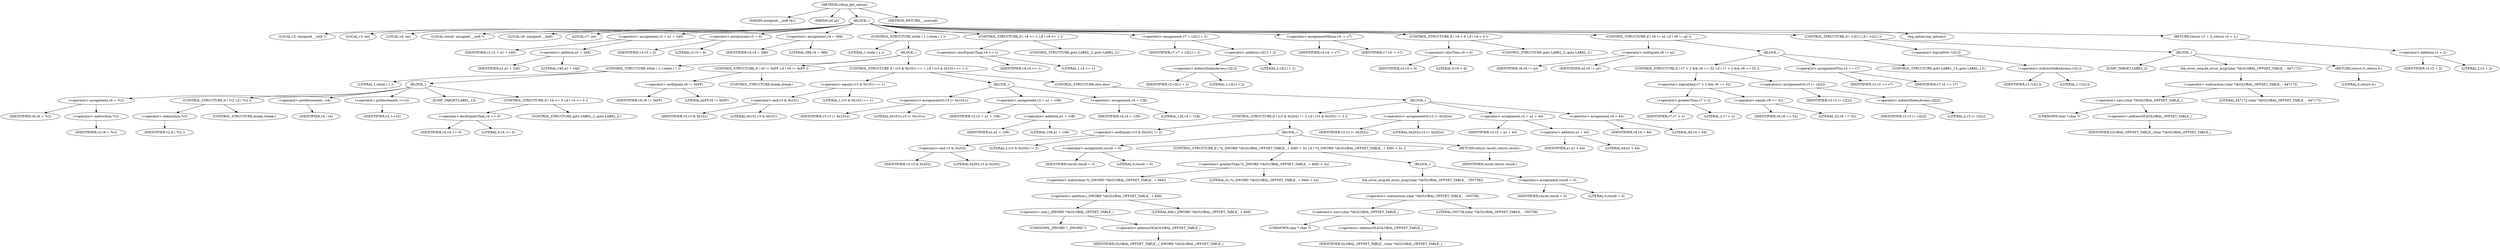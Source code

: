 digraph udhcp_get_option {  
"1000107" [label = "(METHOD,udhcp_get_option)" ]
"1000108" [label = "(PARAM,unsigned __int8 *a1)" ]
"1000109" [label = "(PARAM,int a2)" ]
"1000110" [label = "(BLOCK,,)" ]
"1000111" [label = "(LOCAL,v2: unsigned __int8 *)" ]
"1000112" [label = "(LOCAL,v3: int)" ]
"1000113" [label = "(LOCAL,v4: int)" ]
"1000114" [label = "(LOCAL,result: unsigned __int8 *)" ]
"1000115" [label = "(LOCAL,v6: unsigned __int8)" ]
"1000116" [label = "(LOCAL,v7: int)" ]
"1000117" [label = "(<operator>.assignment,v2 = a1 + 240)" ]
"1000118" [label = "(IDENTIFIER,v2,v2 = a1 + 240)" ]
"1000119" [label = "(<operator>.addition,a1 + 240)" ]
"1000120" [label = "(IDENTIFIER,a1,a1 + 240)" ]
"1000121" [label = "(LITERAL,240,a1 + 240)" ]
"1000122" [label = "(<operator>.assignment,v3 = 0)" ]
"1000123" [label = "(IDENTIFIER,v3,v3 = 0)" ]
"1000124" [label = "(LITERAL,0,v3 = 0)" ]
"1000125" [label = "(<operator>.assignment,v4 = 388)" ]
"1000126" [label = "(IDENTIFIER,v4,v4 = 388)" ]
"1000127" [label = "(LITERAL,388,v4 = 388)" ]
"1000128" [label = "(CONTROL_STRUCTURE,while ( 1 ),while ( 1 ))" ]
"1000129" [label = "(LITERAL,1,while ( 1 ))" ]
"1000130" [label = "(BLOCK,,)" ]
"1000131" [label = "(CONTROL_STRUCTURE,while ( 1 ),while ( 1 ))" ]
"1000132" [label = "(LITERAL,1,while ( 1 ))" ]
"1000133" [label = "(BLOCK,,)" ]
"1000134" [label = "(<operator>.assignment,v6 = *v2)" ]
"1000135" [label = "(IDENTIFIER,v6,v6 = *v2)" ]
"1000136" [label = "(<operator>.indirection,*v2)" ]
"1000137" [label = "(IDENTIFIER,v2,v6 = *v2)" ]
"1000138" [label = "(CONTROL_STRUCTURE,if ( *v2 ),if ( *v2 ))" ]
"1000139" [label = "(<operator>.indirection,*v2)" ]
"1000140" [label = "(IDENTIFIER,v2,if ( *v2 ))" ]
"1000141" [label = "(CONTROL_STRUCTURE,break;,break;)" ]
"1000142" [label = "(<operator>.preDecrement,--v4)" ]
"1000143" [label = "(IDENTIFIER,v4,--v4)" ]
"1000144" [label = "(<operator>.preIncrement,++v2)" ]
"1000145" [label = "(IDENTIFIER,v2,++v2)" ]
"1000146" [label = "(JUMP_TARGET,LABEL_13)" ]
"1000147" [label = "(CONTROL_STRUCTURE,if ( v4 <= 0 ),if ( v4 <= 0 ))" ]
"1000148" [label = "(<operator>.lessEqualsThan,v4 <= 0)" ]
"1000149" [label = "(IDENTIFIER,v4,v4 <= 0)" ]
"1000150" [label = "(LITERAL,0,v4 <= 0)" ]
"1000151" [label = "(CONTROL_STRUCTURE,goto LABEL_2;,goto LABEL_2;)" ]
"1000152" [label = "(CONTROL_STRUCTURE,if ( v6 != 0xFF ),if ( v6 != 0xFF ))" ]
"1000153" [label = "(<operator>.notEquals,v6 != 0xFF)" ]
"1000154" [label = "(IDENTIFIER,v6,v6 != 0xFF)" ]
"1000155" [label = "(LITERAL,0xFF,v6 != 0xFF)" ]
"1000156" [label = "(CONTROL_STRUCTURE,break;,break;)" ]
"1000157" [label = "(CONTROL_STRUCTURE,if ( (v3 & 0x101) == 1 ),if ( (v3 & 0x101) == 1 ))" ]
"1000158" [label = "(<operator>.equals,(v3 & 0x101) == 1)" ]
"1000159" [label = "(<operator>.and,v3 & 0x101)" ]
"1000160" [label = "(IDENTIFIER,v3,v3 & 0x101)" ]
"1000161" [label = "(LITERAL,0x101,v3 & 0x101)" ]
"1000162" [label = "(LITERAL,1,(v3 & 0x101) == 1)" ]
"1000163" [label = "(BLOCK,,)" ]
"1000164" [label = "(<operators>.assignmentOr,v3 |= 0x101u)" ]
"1000165" [label = "(IDENTIFIER,v3,v3 |= 0x101u)" ]
"1000166" [label = "(LITERAL,0x101u,v3 |= 0x101u)" ]
"1000167" [label = "(<operator>.assignment,v2 = a1 + 108)" ]
"1000168" [label = "(IDENTIFIER,v2,v2 = a1 + 108)" ]
"1000169" [label = "(<operator>.addition,a1 + 108)" ]
"1000170" [label = "(IDENTIFIER,a1,a1 + 108)" ]
"1000171" [label = "(LITERAL,108,a1 + 108)" ]
"1000172" [label = "(<operator>.assignment,v4 = 128)" ]
"1000173" [label = "(IDENTIFIER,v4,v4 = 128)" ]
"1000174" [label = "(LITERAL,128,v4 = 128)" ]
"1000175" [label = "(CONTROL_STRUCTURE,else,else)" ]
"1000176" [label = "(BLOCK,,)" ]
"1000177" [label = "(CONTROL_STRUCTURE,if ( (v3 & 0x202) != 2 ),if ( (v3 & 0x202) != 2 ))" ]
"1000178" [label = "(<operator>.notEquals,(v3 & 0x202) != 2)" ]
"1000179" [label = "(<operator>.and,v3 & 0x202)" ]
"1000180" [label = "(IDENTIFIER,v3,v3 & 0x202)" ]
"1000181" [label = "(LITERAL,0x202,v3 & 0x202)" ]
"1000182" [label = "(LITERAL,2,(v3 & 0x202) != 2)" ]
"1000183" [label = "(BLOCK,,)" ]
"1000184" [label = "(<operator>.assignment,result = 0)" ]
"1000185" [label = "(IDENTIFIER,result,result = 0)" ]
"1000186" [label = "(LITERAL,0,result = 0)" ]
"1000187" [label = "(CONTROL_STRUCTURE,if ( *((_DWORD *)&GLOBAL_OFFSET_TABLE_ + 849) > 2u ),if ( *((_DWORD *)&GLOBAL_OFFSET_TABLE_ + 849) > 2u ))" ]
"1000188" [label = "(<operator>.greaterThan,*((_DWORD *)&GLOBAL_OFFSET_TABLE_ + 849) > 2u)" ]
"1000189" [label = "(<operator>.indirection,*((_DWORD *)&GLOBAL_OFFSET_TABLE_ + 849))" ]
"1000190" [label = "(<operator>.addition,(_DWORD *)&GLOBAL_OFFSET_TABLE_ + 849)" ]
"1000191" [label = "(<operator>.cast,(_DWORD *)&GLOBAL_OFFSET_TABLE_)" ]
"1000192" [label = "(UNKNOWN,_DWORD *,_DWORD *)" ]
"1000193" [label = "(<operator>.addressOf,&GLOBAL_OFFSET_TABLE_)" ]
"1000194" [label = "(IDENTIFIER,GLOBAL_OFFSET_TABLE_,(_DWORD *)&GLOBAL_OFFSET_TABLE_)" ]
"1000195" [label = "(LITERAL,849,(_DWORD *)&GLOBAL_OFFSET_TABLE_ + 849)" ]
"1000196" [label = "(LITERAL,2u,*((_DWORD *)&GLOBAL_OFFSET_TABLE_ + 849) > 2u)" ]
"1000197" [label = "(BLOCK,,)" ]
"1000198" [label = "(bb_error_msg,bb_error_msg((char *)&GLOBAL_OFFSET_TABLE_ - 355758))" ]
"1000199" [label = "(<operator>.subtraction,(char *)&GLOBAL_OFFSET_TABLE_ - 355758)" ]
"1000200" [label = "(<operator>.cast,(char *)&GLOBAL_OFFSET_TABLE_)" ]
"1000201" [label = "(UNKNOWN,char *,char *)" ]
"1000202" [label = "(<operator>.addressOf,&GLOBAL_OFFSET_TABLE_)" ]
"1000203" [label = "(IDENTIFIER,GLOBAL_OFFSET_TABLE_,(char *)&GLOBAL_OFFSET_TABLE_)" ]
"1000204" [label = "(LITERAL,355758,(char *)&GLOBAL_OFFSET_TABLE_ - 355758)" ]
"1000205" [label = "(<operator>.assignment,result = 0)" ]
"1000206" [label = "(IDENTIFIER,result,result = 0)" ]
"1000207" [label = "(LITERAL,0,result = 0)" ]
"1000208" [label = "(RETURN,return result;,return result;)" ]
"1000209" [label = "(IDENTIFIER,result,return result;)" ]
"1000210" [label = "(<operators>.assignmentOr,v3 |= 0x202u)" ]
"1000211" [label = "(IDENTIFIER,v3,v3 |= 0x202u)" ]
"1000212" [label = "(LITERAL,0x202u,v3 |= 0x202u)" ]
"1000213" [label = "(<operator>.assignment,v2 = a1 + 44)" ]
"1000214" [label = "(IDENTIFIER,v2,v2 = a1 + 44)" ]
"1000215" [label = "(<operator>.addition,a1 + 44)" ]
"1000216" [label = "(IDENTIFIER,a1,a1 + 44)" ]
"1000217" [label = "(LITERAL,44,a1 + 44)" ]
"1000218" [label = "(<operator>.assignment,v4 = 64)" ]
"1000219" [label = "(IDENTIFIER,v4,v4 = 64)" ]
"1000220" [label = "(LITERAL,64,v4 = 64)" ]
"1000221" [label = "(CONTROL_STRUCTURE,if ( v4 <= 1 ),if ( v4 <= 1 ))" ]
"1000222" [label = "(<operator>.lessEqualsThan,v4 <= 1)" ]
"1000223" [label = "(IDENTIFIER,v4,v4 <= 1)" ]
"1000224" [label = "(LITERAL,1,v4 <= 1)" ]
"1000225" [label = "(CONTROL_STRUCTURE,goto LABEL_2;,goto LABEL_2;)" ]
"1000226" [label = "(<operator>.assignment,v7 = v2[1] + 2)" ]
"1000227" [label = "(IDENTIFIER,v7,v7 = v2[1] + 2)" ]
"1000228" [label = "(<operator>.addition,v2[1] + 2)" ]
"1000229" [label = "(<operator>.indirectIndexAccess,v2[1])" ]
"1000230" [label = "(IDENTIFIER,v2,v2[1] + 2)" ]
"1000231" [label = "(LITERAL,1,v2[1] + 2)" ]
"1000232" [label = "(LITERAL,2,v2[1] + 2)" ]
"1000233" [label = "(<operator>.assignmentMinus,v4 -= v7)" ]
"1000234" [label = "(IDENTIFIER,v4,v4 -= v7)" ]
"1000235" [label = "(IDENTIFIER,v7,v4 -= v7)" ]
"1000236" [label = "(CONTROL_STRUCTURE,if ( v4 < 0 ),if ( v4 < 0 ))" ]
"1000237" [label = "(<operator>.lessThan,v4 < 0)" ]
"1000238" [label = "(IDENTIFIER,v4,v4 < 0)" ]
"1000239" [label = "(LITERAL,0,v4 < 0)" ]
"1000240" [label = "(CONTROL_STRUCTURE,goto LABEL_2;,goto LABEL_2;)" ]
"1000241" [label = "(CONTROL_STRUCTURE,if ( v6 != a2 ),if ( v6 != a2 ))" ]
"1000242" [label = "(<operator>.notEquals,v6 != a2)" ]
"1000243" [label = "(IDENTIFIER,v6,v6 != a2)" ]
"1000244" [label = "(IDENTIFIER,a2,v6 != a2)" ]
"1000245" [label = "(BLOCK,,)" ]
"1000246" [label = "(CONTROL_STRUCTURE,if ( v7 > 2 && v6 == 52 ),if ( v7 > 2 && v6 == 52 ))" ]
"1000247" [label = "(<operator>.logicalAnd,v7 > 2 && v6 == 52)" ]
"1000248" [label = "(<operator>.greaterThan,v7 > 2)" ]
"1000249" [label = "(IDENTIFIER,v7,v7 > 2)" ]
"1000250" [label = "(LITERAL,2,v7 > 2)" ]
"1000251" [label = "(<operator>.equals,v6 == 52)" ]
"1000252" [label = "(IDENTIFIER,v6,v6 == 52)" ]
"1000253" [label = "(LITERAL,52,v6 == 52)" ]
"1000254" [label = "(<operators>.assignmentOr,v3 |= v2[2])" ]
"1000255" [label = "(IDENTIFIER,v3,v3 |= v2[2])" ]
"1000256" [label = "(<operator>.indirectIndexAccess,v2[2])" ]
"1000257" [label = "(IDENTIFIER,v2,v3 |= v2[2])" ]
"1000258" [label = "(LITERAL,2,v3 |= v2[2])" ]
"1000259" [label = "(<operator>.assignmentPlus,v2 += v7)" ]
"1000260" [label = "(IDENTIFIER,v2,v2 += v7)" ]
"1000261" [label = "(IDENTIFIER,v7,v2 += v7)" ]
"1000262" [label = "(CONTROL_STRUCTURE,goto LABEL_13;,goto LABEL_13;)" ]
"1000263" [label = "(CONTROL_STRUCTURE,if ( !v2[1] ),if ( !v2[1] ))" ]
"1000264" [label = "(<operator>.logicalNot,!v2[1])" ]
"1000265" [label = "(<operator>.indirectIndexAccess,v2[1])" ]
"1000266" [label = "(IDENTIFIER,v2,!v2[1])" ]
"1000267" [label = "(LITERAL,1,!v2[1])" ]
"1000268" [label = "(BLOCK,,)" ]
"1000269" [label = "(JUMP_TARGET,LABEL_2)" ]
"1000270" [label = "(bb_error_msg,bb_error_msg((char *)&GLOBAL_OFFSET_TABLE_ - 447172))" ]
"1000271" [label = "(<operator>.subtraction,(char *)&GLOBAL_OFFSET_TABLE_ - 447172)" ]
"1000272" [label = "(<operator>.cast,(char *)&GLOBAL_OFFSET_TABLE_)" ]
"1000273" [label = "(UNKNOWN,char *,char *)" ]
"1000274" [label = "(<operator>.addressOf,&GLOBAL_OFFSET_TABLE_)" ]
"1000275" [label = "(IDENTIFIER,GLOBAL_OFFSET_TABLE_,(char *)&GLOBAL_OFFSET_TABLE_)" ]
"1000276" [label = "(LITERAL,447172,(char *)&GLOBAL_OFFSET_TABLE_ - 447172)" ]
"1000277" [label = "(RETURN,return 0;,return 0;)" ]
"1000278" [label = "(LITERAL,0,return 0;)" ]
"1000279" [label = "(log_option,log_option())" ]
"1000280" [label = "(RETURN,return v2 + 2;,return v2 + 2;)" ]
"1000281" [label = "(<operator>.addition,v2 + 2)" ]
"1000282" [label = "(IDENTIFIER,v2,v2 + 2)" ]
"1000283" [label = "(LITERAL,2,v2 + 2)" ]
"1000284" [label = "(METHOD_RETURN,__usercall)" ]
  "1000107" -> "1000108" 
  "1000107" -> "1000109" 
  "1000107" -> "1000110" 
  "1000107" -> "1000284" 
  "1000110" -> "1000111" 
  "1000110" -> "1000112" 
  "1000110" -> "1000113" 
  "1000110" -> "1000114" 
  "1000110" -> "1000115" 
  "1000110" -> "1000116" 
  "1000110" -> "1000117" 
  "1000110" -> "1000122" 
  "1000110" -> "1000125" 
  "1000110" -> "1000128" 
  "1000110" -> "1000221" 
  "1000110" -> "1000226" 
  "1000110" -> "1000233" 
  "1000110" -> "1000236" 
  "1000110" -> "1000241" 
  "1000110" -> "1000263" 
  "1000110" -> "1000279" 
  "1000110" -> "1000280" 
  "1000117" -> "1000118" 
  "1000117" -> "1000119" 
  "1000119" -> "1000120" 
  "1000119" -> "1000121" 
  "1000122" -> "1000123" 
  "1000122" -> "1000124" 
  "1000125" -> "1000126" 
  "1000125" -> "1000127" 
  "1000128" -> "1000129" 
  "1000128" -> "1000130" 
  "1000130" -> "1000131" 
  "1000130" -> "1000152" 
  "1000130" -> "1000157" 
  "1000131" -> "1000132" 
  "1000131" -> "1000133" 
  "1000133" -> "1000134" 
  "1000133" -> "1000138" 
  "1000133" -> "1000142" 
  "1000133" -> "1000144" 
  "1000133" -> "1000146" 
  "1000133" -> "1000147" 
  "1000134" -> "1000135" 
  "1000134" -> "1000136" 
  "1000136" -> "1000137" 
  "1000138" -> "1000139" 
  "1000138" -> "1000141" 
  "1000139" -> "1000140" 
  "1000142" -> "1000143" 
  "1000144" -> "1000145" 
  "1000147" -> "1000148" 
  "1000147" -> "1000151" 
  "1000148" -> "1000149" 
  "1000148" -> "1000150" 
  "1000152" -> "1000153" 
  "1000152" -> "1000156" 
  "1000153" -> "1000154" 
  "1000153" -> "1000155" 
  "1000157" -> "1000158" 
  "1000157" -> "1000163" 
  "1000157" -> "1000175" 
  "1000158" -> "1000159" 
  "1000158" -> "1000162" 
  "1000159" -> "1000160" 
  "1000159" -> "1000161" 
  "1000163" -> "1000164" 
  "1000163" -> "1000167" 
  "1000163" -> "1000172" 
  "1000164" -> "1000165" 
  "1000164" -> "1000166" 
  "1000167" -> "1000168" 
  "1000167" -> "1000169" 
  "1000169" -> "1000170" 
  "1000169" -> "1000171" 
  "1000172" -> "1000173" 
  "1000172" -> "1000174" 
  "1000175" -> "1000176" 
  "1000176" -> "1000177" 
  "1000176" -> "1000210" 
  "1000176" -> "1000213" 
  "1000176" -> "1000218" 
  "1000177" -> "1000178" 
  "1000177" -> "1000183" 
  "1000178" -> "1000179" 
  "1000178" -> "1000182" 
  "1000179" -> "1000180" 
  "1000179" -> "1000181" 
  "1000183" -> "1000184" 
  "1000183" -> "1000187" 
  "1000183" -> "1000208" 
  "1000184" -> "1000185" 
  "1000184" -> "1000186" 
  "1000187" -> "1000188" 
  "1000187" -> "1000197" 
  "1000188" -> "1000189" 
  "1000188" -> "1000196" 
  "1000189" -> "1000190" 
  "1000190" -> "1000191" 
  "1000190" -> "1000195" 
  "1000191" -> "1000192" 
  "1000191" -> "1000193" 
  "1000193" -> "1000194" 
  "1000197" -> "1000198" 
  "1000197" -> "1000205" 
  "1000198" -> "1000199" 
  "1000199" -> "1000200" 
  "1000199" -> "1000204" 
  "1000200" -> "1000201" 
  "1000200" -> "1000202" 
  "1000202" -> "1000203" 
  "1000205" -> "1000206" 
  "1000205" -> "1000207" 
  "1000208" -> "1000209" 
  "1000210" -> "1000211" 
  "1000210" -> "1000212" 
  "1000213" -> "1000214" 
  "1000213" -> "1000215" 
  "1000215" -> "1000216" 
  "1000215" -> "1000217" 
  "1000218" -> "1000219" 
  "1000218" -> "1000220" 
  "1000221" -> "1000222" 
  "1000221" -> "1000225" 
  "1000222" -> "1000223" 
  "1000222" -> "1000224" 
  "1000226" -> "1000227" 
  "1000226" -> "1000228" 
  "1000228" -> "1000229" 
  "1000228" -> "1000232" 
  "1000229" -> "1000230" 
  "1000229" -> "1000231" 
  "1000233" -> "1000234" 
  "1000233" -> "1000235" 
  "1000236" -> "1000237" 
  "1000236" -> "1000240" 
  "1000237" -> "1000238" 
  "1000237" -> "1000239" 
  "1000241" -> "1000242" 
  "1000241" -> "1000245" 
  "1000242" -> "1000243" 
  "1000242" -> "1000244" 
  "1000245" -> "1000246" 
  "1000245" -> "1000259" 
  "1000245" -> "1000262" 
  "1000246" -> "1000247" 
  "1000246" -> "1000254" 
  "1000247" -> "1000248" 
  "1000247" -> "1000251" 
  "1000248" -> "1000249" 
  "1000248" -> "1000250" 
  "1000251" -> "1000252" 
  "1000251" -> "1000253" 
  "1000254" -> "1000255" 
  "1000254" -> "1000256" 
  "1000256" -> "1000257" 
  "1000256" -> "1000258" 
  "1000259" -> "1000260" 
  "1000259" -> "1000261" 
  "1000263" -> "1000264" 
  "1000263" -> "1000268" 
  "1000264" -> "1000265" 
  "1000265" -> "1000266" 
  "1000265" -> "1000267" 
  "1000268" -> "1000269" 
  "1000268" -> "1000270" 
  "1000268" -> "1000277" 
  "1000270" -> "1000271" 
  "1000271" -> "1000272" 
  "1000271" -> "1000276" 
  "1000272" -> "1000273" 
  "1000272" -> "1000274" 
  "1000274" -> "1000275" 
  "1000277" -> "1000278" 
  "1000280" -> "1000281" 
  "1000281" -> "1000282" 
  "1000281" -> "1000283" 
}
